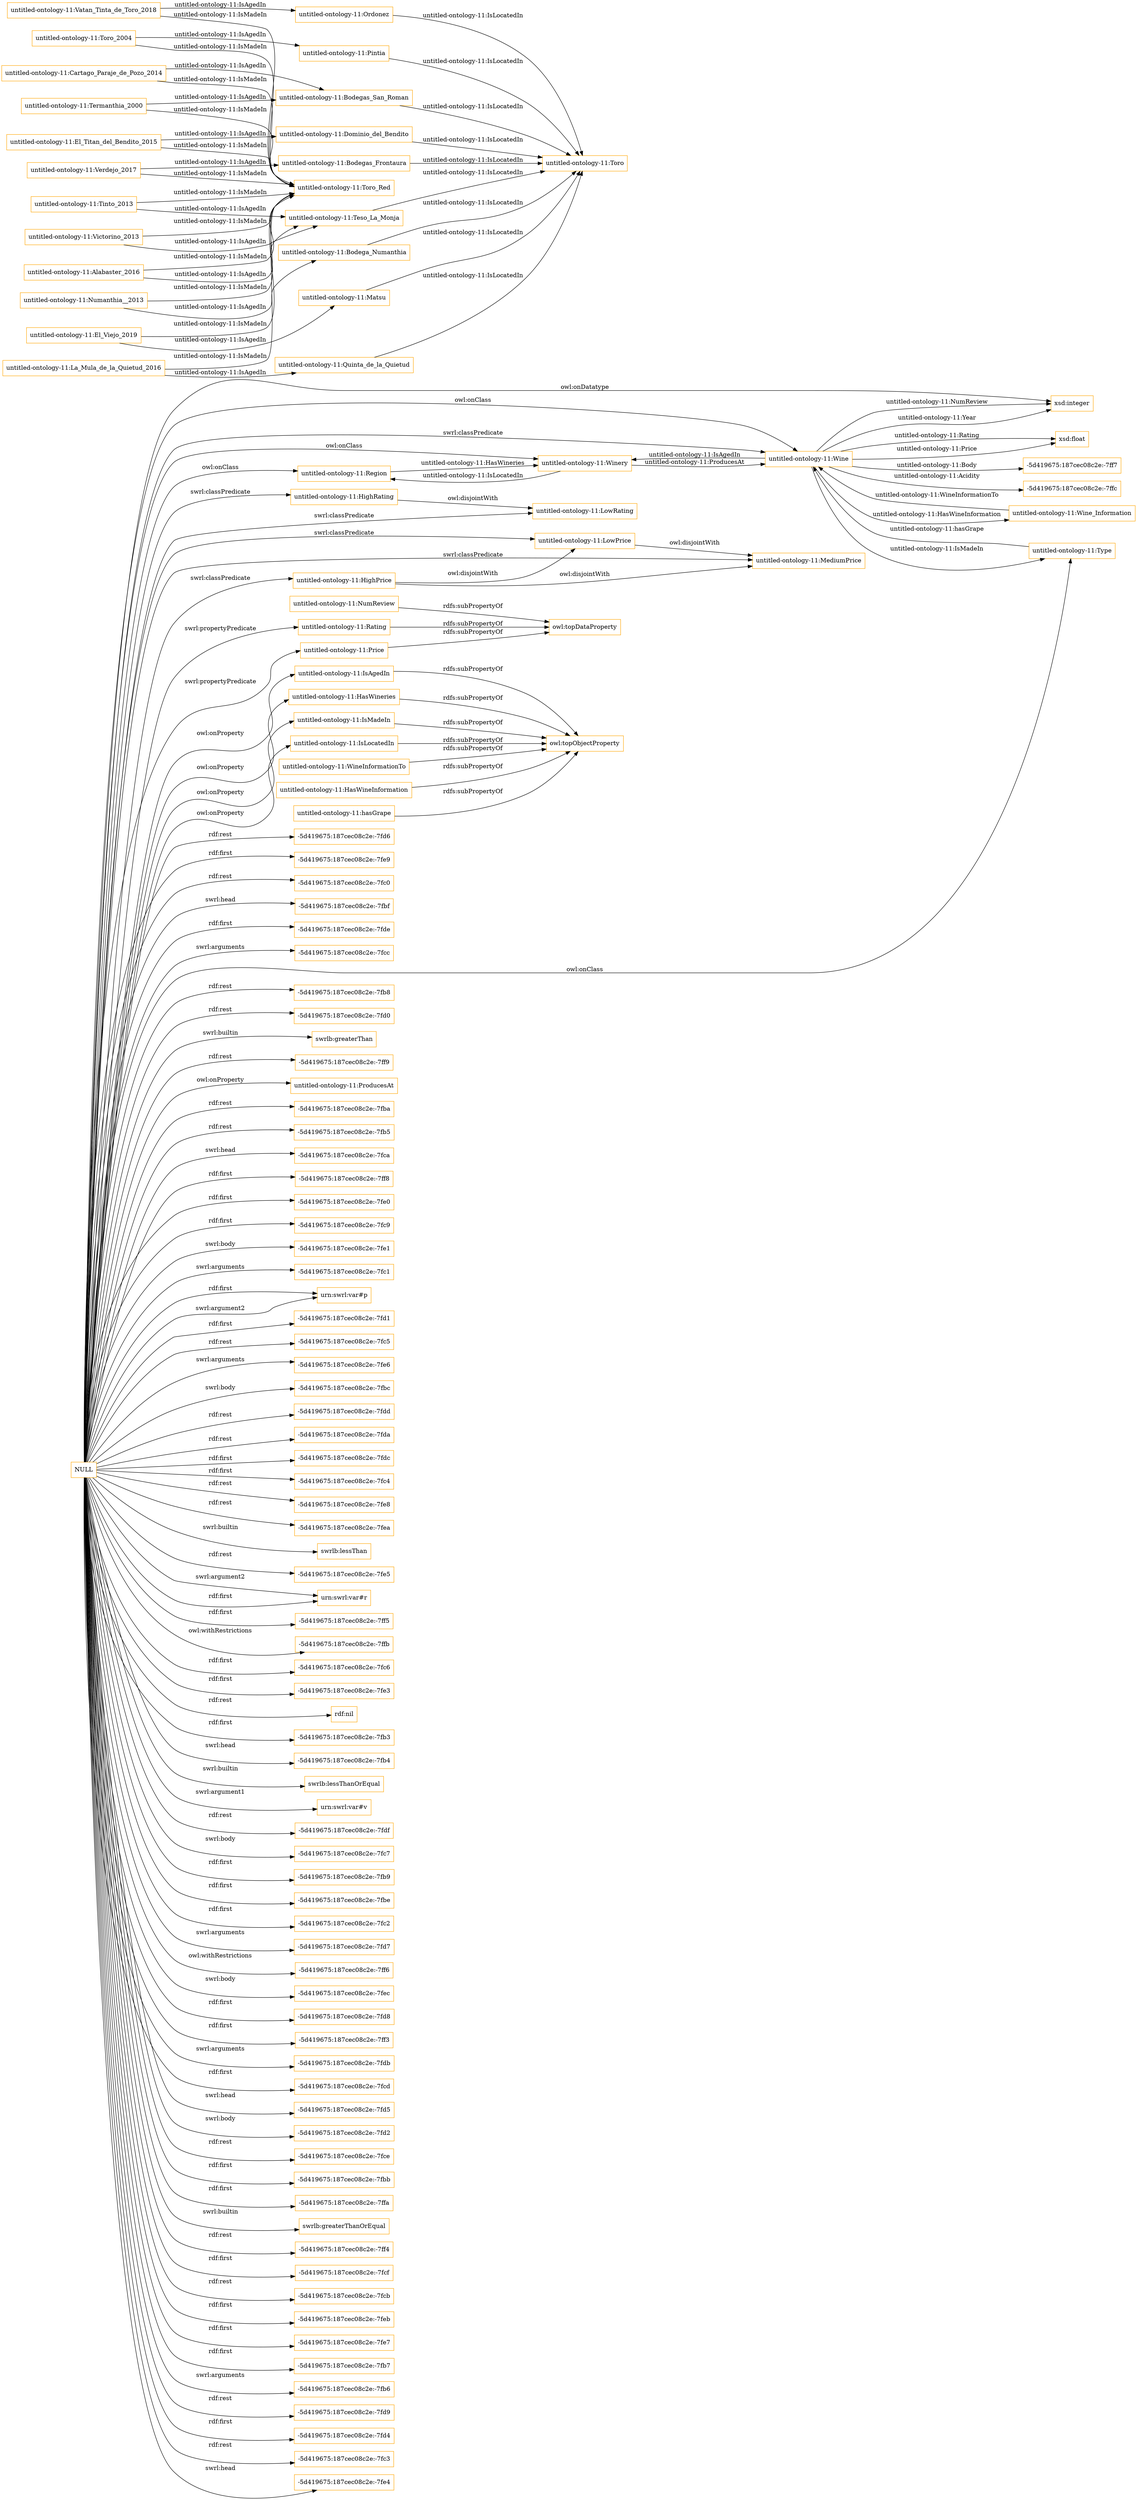 digraph ar2dtool_diagram { 
rankdir=LR;
size="1501"
node [shape = rectangle, color="orange"]; "untitled-ontology-11:Region" "untitled-ontology-11:HighRating" "untitled-ontology-11:LowRating" "untitled-ontology-11:Wine_Information" "untitled-ontology-11:Type" "untitled-ontology-11:Wine" "untitled-ontology-11:MediumPrice" "untitled-ontology-11:Winery" "untitled-ontology-11:LowPrice" "untitled-ontology-11:HighPrice" "untitled-ontology-11:Toro" ; /*classes style*/
	"untitled-ontology-11:Vatan_Tinta_de_Toro_2018" -> "untitled-ontology-11:Ordonez" [ label = "untitled-ontology-11:IsAgedIn" ];
	"untitled-ontology-11:Vatan_Tinta_de_Toro_2018" -> "untitled-ontology-11:Toro_Red" [ label = "untitled-ontology-11:IsMadeIn" ];
	"untitled-ontology-11:HasWineInformation" -> "owl:topObjectProperty" [ label = "rdfs:subPropertyOf" ];
	"untitled-ontology-11:Toro_2004" -> "untitled-ontology-11:Pintia" [ label = "untitled-ontology-11:IsAgedIn" ];
	"untitled-ontology-11:Toro_2004" -> "untitled-ontology-11:Toro_Red" [ label = "untitled-ontology-11:IsMadeIn" ];
	"untitled-ontology-11:Bodegas_San_Roman" -> "untitled-ontology-11:Toro" [ label = "untitled-ontology-11:IsLocatedIn" ];
	"untitled-ontology-11:El_Titan_del_Bendito_2015" -> "untitled-ontology-11:Toro_Red" [ label = "untitled-ontology-11:IsMadeIn" ];
	"untitled-ontology-11:El_Titan_del_Bendito_2015" -> "untitled-ontology-11:Dominio_del_Bendito" [ label = "untitled-ontology-11:IsAgedIn" ];
	"untitled-ontology-11:hasGrape" -> "owl:topObjectProperty" [ label = "rdfs:subPropertyOf" ];
	"untitled-ontology-11:Bodegas_Frontaura" -> "untitled-ontology-11:Toro" [ label = "untitled-ontology-11:IsLocatedIn" ];
	"untitled-ontology-11:Teso_La_Monja" -> "untitled-ontology-11:Toro" [ label = "untitled-ontology-11:IsLocatedIn" ];
	"untitled-ontology-11:Tinto_2013" -> "untitled-ontology-11:Toro_Red" [ label = "untitled-ontology-11:IsMadeIn" ];
	"untitled-ontology-11:Tinto_2013" -> "untitled-ontology-11:Teso_La_Monja" [ label = "untitled-ontology-11:IsAgedIn" ];
	"untitled-ontology-11:Bodega_Numanthia" -> "untitled-ontology-11:Toro" [ label = "untitled-ontology-11:IsLocatedIn" ];
	"untitled-ontology-11:LowPrice" -> "untitled-ontology-11:MediumPrice" [ label = "owl:disjointWith" ];
	"untitled-ontology-11:Price" -> "owl:topDataProperty" [ label = "rdfs:subPropertyOf" ];
	"untitled-ontology-11:Pintia" -> "untitled-ontology-11:Toro" [ label = "untitled-ontology-11:IsLocatedIn" ];
	"untitled-ontology-11:NumReview" -> "owl:topDataProperty" [ label = "rdfs:subPropertyOf" ];
	"untitled-ontology-11:Matsu" -> "untitled-ontology-11:Toro" [ label = "untitled-ontology-11:IsLocatedIn" ];
	"untitled-ontology-11:HighPrice" -> "untitled-ontology-11:MediumPrice" [ label = "owl:disjointWith" ];
	"untitled-ontology-11:HighPrice" -> "untitled-ontology-11:LowPrice" [ label = "owl:disjointWith" ];
	"untitled-ontology-11:Victorino_2013" -> "untitled-ontology-11:Teso_La_Monja" [ label = "untitled-ontology-11:IsAgedIn" ];
	"untitled-ontology-11:Victorino_2013" -> "untitled-ontology-11:Toro_Red" [ label = "untitled-ontology-11:IsMadeIn" ];
	"untitled-ontology-11:Cartago_Paraje_de_Pozo_2014" -> "untitled-ontology-11:Toro_Red" [ label = "untitled-ontology-11:IsMadeIn" ];
	"untitled-ontology-11:Cartago_Paraje_de_Pozo_2014" -> "untitled-ontology-11:Bodegas_San_Roman" [ label = "untitled-ontology-11:IsAgedIn" ];
	"untitled-ontology-11:Dominio_del_Bendito" -> "untitled-ontology-11:Toro" [ label = "untitled-ontology-11:IsLocatedIn" ];
	"untitled-ontology-11:IsAgedIn" -> "owl:topObjectProperty" [ label = "rdfs:subPropertyOf" ];
	"untitled-ontology-11:Ordonez" -> "untitled-ontology-11:Toro" [ label = "untitled-ontology-11:IsLocatedIn" ];
	"NULL" -> "untitled-ontology-11:Type" [ label = "owl:onClass" ];
	"NULL" -> "-5d419675:187cec08c2e:-7fd6" [ label = "rdf:rest" ];
	"NULL" -> "-5d419675:187cec08c2e:-7fe9" [ label = "rdf:first" ];
	"NULL" -> "-5d419675:187cec08c2e:-7fc0" [ label = "rdf:rest" ];
	"NULL" -> "-5d419675:187cec08c2e:-7fbf" [ label = "swrl:head" ];
	"NULL" -> "untitled-ontology-11:LowPrice" [ label = "swrl:classPredicate" ];
	"NULL" -> "untitled-ontology-11:IsAgedIn" [ label = "owl:onProperty" ];
	"NULL" -> "-5d419675:187cec08c2e:-7fde" [ label = "rdf:first" ];
	"NULL" -> "-5d419675:187cec08c2e:-7fcc" [ label = "swrl:arguments" ];
	"NULL" -> "xsd:integer" [ label = "owl:onDatatype" ];
	"NULL" -> "-5d419675:187cec08c2e:-7fb8" [ label = "rdf:rest" ];
	"NULL" -> "-5d419675:187cec08c2e:-7fd0" [ label = "rdf:rest" ];
	"NULL" -> "swrlb:greaterThan" [ label = "swrl:builtin" ];
	"NULL" -> "-5d419675:187cec08c2e:-7ff9" [ label = "rdf:rest" ];
	"NULL" -> "untitled-ontology-11:ProducesAt" [ label = "owl:onProperty" ];
	"NULL" -> "untitled-ontology-11:Winery" [ label = "owl:onClass" ];
	"NULL" -> "-5d419675:187cec08c2e:-7fba" [ label = "rdf:rest" ];
	"NULL" -> "-5d419675:187cec08c2e:-7fb5" [ label = "rdf:rest" ];
	"NULL" -> "-5d419675:187cec08c2e:-7fca" [ label = "swrl:head" ];
	"NULL" -> "-5d419675:187cec08c2e:-7ff8" [ label = "rdf:first" ];
	"NULL" -> "-5d419675:187cec08c2e:-7fe0" [ label = "rdf:first" ];
	"NULL" -> "-5d419675:187cec08c2e:-7fc9" [ label = "rdf:first" ];
	"NULL" -> "-5d419675:187cec08c2e:-7fe1" [ label = "swrl:body" ];
	"NULL" -> "-5d419675:187cec08c2e:-7fc1" [ label = "swrl:arguments" ];
	"NULL" -> "urn:swrl:var#p" [ label = "rdf:first" ];
	"NULL" -> "untitled-ontology-11:HasWineries" [ label = "owl:onProperty" ];
	"NULL" -> "-5d419675:187cec08c2e:-7fd1" [ label = "rdf:first" ];
	"NULL" -> "-5d419675:187cec08c2e:-7fc5" [ label = "rdf:rest" ];
	"NULL" -> "-5d419675:187cec08c2e:-7fe6" [ label = "swrl:arguments" ];
	"NULL" -> "-5d419675:187cec08c2e:-7fbc" [ label = "swrl:body" ];
	"NULL" -> "-5d419675:187cec08c2e:-7fdd" [ label = "rdf:rest" ];
	"NULL" -> "-5d419675:187cec08c2e:-7fda" [ label = "rdf:rest" ];
	"NULL" -> "-5d419675:187cec08c2e:-7fdc" [ label = "rdf:first" ];
	"NULL" -> "-5d419675:187cec08c2e:-7fc4" [ label = "rdf:first" ];
	"NULL" -> "-5d419675:187cec08c2e:-7fe8" [ label = "rdf:rest" ];
	"NULL" -> "untitled-ontology-11:Wine" [ label = "owl:onClass" ];
	"NULL" -> "-5d419675:187cec08c2e:-7fea" [ label = "rdf:rest" ];
	"NULL" -> "swrlb:lessThan" [ label = "swrl:builtin" ];
	"NULL" -> "-5d419675:187cec08c2e:-7fe5" [ label = "rdf:rest" ];
	"NULL" -> "untitled-ontology-11:LowRating" [ label = "swrl:classPredicate" ];
	"NULL" -> "urn:swrl:var#r" [ label = "swrl:argument2" ];
	"NULL" -> "-5d419675:187cec08c2e:-7ff5" [ label = "rdf:first" ];
	"NULL" -> "-5d419675:187cec08c2e:-7ffb" [ label = "owl:withRestrictions" ];
	"NULL" -> "-5d419675:187cec08c2e:-7fc6" [ label = "rdf:first" ];
	"NULL" -> "untitled-ontology-11:MediumPrice" [ label = "swrl:classPredicate" ];
	"NULL" -> "-5d419675:187cec08c2e:-7fe3" [ label = "rdf:first" ];
	"NULL" -> "rdf:nil" [ label = "rdf:rest" ];
	"NULL" -> "-5d419675:187cec08c2e:-7fb3" [ label = "rdf:first" ];
	"NULL" -> "-5d419675:187cec08c2e:-7fb4" [ label = "swrl:head" ];
	"NULL" -> "untitled-ontology-11:Price" [ label = "swrl:propertyPredicate" ];
	"NULL" -> "swrlb:lessThanOrEqual" [ label = "swrl:builtin" ];
	"NULL" -> "urn:swrl:var#v" [ label = "swrl:argument1" ];
	"NULL" -> "-5d419675:187cec08c2e:-7fdf" [ label = "rdf:rest" ];
	"NULL" -> "untitled-ontology-11:HighPrice" [ label = "swrl:classPredicate" ];
	"NULL" -> "-5d419675:187cec08c2e:-7fc7" [ label = "swrl:body" ];
	"NULL" -> "-5d419675:187cec08c2e:-7fb9" [ label = "rdf:first" ];
	"NULL" -> "-5d419675:187cec08c2e:-7fbe" [ label = "rdf:first" ];
	"NULL" -> "untitled-ontology-11:Wine" [ label = "swrl:classPredicate" ];
	"NULL" -> "-5d419675:187cec08c2e:-7fc2" [ label = "rdf:first" ];
	"NULL" -> "-5d419675:187cec08c2e:-7fd7" [ label = "swrl:arguments" ];
	"NULL" -> "-5d419675:187cec08c2e:-7ff6" [ label = "owl:withRestrictions" ];
	"NULL" -> "-5d419675:187cec08c2e:-7fec" [ label = "swrl:body" ];
	"NULL" -> "-5d419675:187cec08c2e:-7fd8" [ label = "rdf:first" ];
	"NULL" -> "-5d419675:187cec08c2e:-7ff3" [ label = "rdf:first" ];
	"NULL" -> "-5d419675:187cec08c2e:-7fdb" [ label = "swrl:arguments" ];
	"NULL" -> "-5d419675:187cec08c2e:-7fcd" [ label = "rdf:first" ];
	"NULL" -> "-5d419675:187cec08c2e:-7fd5" [ label = "swrl:head" ];
	"NULL" -> "untitled-ontology-11:Rating" [ label = "swrl:propertyPredicate" ];
	"NULL" -> "-5d419675:187cec08c2e:-7fd2" [ label = "swrl:body" ];
	"NULL" -> "-5d419675:187cec08c2e:-7fce" [ label = "rdf:rest" ];
	"NULL" -> "-5d419675:187cec08c2e:-7fbb" [ label = "rdf:first" ];
	"NULL" -> "untitled-ontology-11:IsMadeIn" [ label = "owl:onProperty" ];
	"NULL" -> "urn:swrl:var#p" [ label = "swrl:argument2" ];
	"NULL" -> "-5d419675:187cec08c2e:-7ffa" [ label = "rdf:first" ];
	"NULL" -> "swrlb:greaterThanOrEqual" [ label = "swrl:builtin" ];
	"NULL" -> "untitled-ontology-11:IsLocatedIn" [ label = "owl:onProperty" ];
	"NULL" -> "untitled-ontology-11:HighRating" [ label = "swrl:classPredicate" ];
	"NULL" -> "-5d419675:187cec08c2e:-7ff4" [ label = "rdf:rest" ];
	"NULL" -> "-5d419675:187cec08c2e:-7fcf" [ label = "rdf:first" ];
	"NULL" -> "-5d419675:187cec08c2e:-7fcb" [ label = "rdf:rest" ];
	"NULL" -> "untitled-ontology-11:Region" [ label = "owl:onClass" ];
	"NULL" -> "-5d419675:187cec08c2e:-7feb" [ label = "rdf:first" ];
	"NULL" -> "-5d419675:187cec08c2e:-7fe7" [ label = "rdf:first" ];
	"NULL" -> "urn:swrl:var#r" [ label = "rdf:first" ];
	"NULL" -> "-5d419675:187cec08c2e:-7fb7" [ label = "rdf:first" ];
	"NULL" -> "-5d419675:187cec08c2e:-7fb6" [ label = "swrl:arguments" ];
	"NULL" -> "-5d419675:187cec08c2e:-7fd9" [ label = "rdf:rest" ];
	"NULL" -> "-5d419675:187cec08c2e:-7fd4" [ label = "rdf:first" ];
	"NULL" -> "-5d419675:187cec08c2e:-7fc3" [ label = "rdf:rest" ];
	"NULL" -> "-5d419675:187cec08c2e:-7fe4" [ label = "swrl:head" ];
	"untitled-ontology-11:IsMadeIn" -> "owl:topObjectProperty" [ label = "rdfs:subPropertyOf" ];
	"untitled-ontology-11:Quinta_de_la_Quietud" -> "untitled-ontology-11:Toro" [ label = "untitled-ontology-11:IsLocatedIn" ];
	"untitled-ontology-11:HasWineries" -> "owl:topObjectProperty" [ label = "rdfs:subPropertyOf" ];
	"untitled-ontology-11:HighRating" -> "untitled-ontology-11:LowRating" [ label = "owl:disjointWith" ];
	"untitled-ontology-11:Rating" -> "owl:topDataProperty" [ label = "rdfs:subPropertyOf" ];
	"untitled-ontology-11:IsLocatedIn" -> "owl:topObjectProperty" [ label = "rdfs:subPropertyOf" ];
	"untitled-ontology-11:Termanthia_2000" -> "untitled-ontology-11:Bodegas_San_Roman" [ label = "untitled-ontology-11:IsAgedIn" ];
	"untitled-ontology-11:Termanthia_2000" -> "untitled-ontology-11:Toro_Red" [ label = "untitled-ontology-11:IsMadeIn" ];
	"untitled-ontology-11:La_Mula_de_la_Quietud_2016" -> "untitled-ontology-11:Toro_Red" [ label = "untitled-ontology-11:IsMadeIn" ];
	"untitled-ontology-11:La_Mula_de_la_Quietud_2016" -> "untitled-ontology-11:Quinta_de_la_Quietud" [ label = "untitled-ontology-11:IsAgedIn" ];
	"untitled-ontology-11:Numanthia__2013" -> "untitled-ontology-11:Toro_Red" [ label = "untitled-ontology-11:IsMadeIn" ];
	"untitled-ontology-11:Numanthia__2013" -> "untitled-ontology-11:Bodega_Numanthia" [ label = "untitled-ontology-11:IsAgedIn" ];
	"untitled-ontology-11:WineInformationTo" -> "owl:topObjectProperty" [ label = "rdfs:subPropertyOf" ];
	"untitled-ontology-11:Verdejo_2017" -> "untitled-ontology-11:Bodegas_Frontaura" [ label = "untitled-ontology-11:IsAgedIn" ];
	"untitled-ontology-11:Verdejo_2017" -> "untitled-ontology-11:Toro_Red" [ label = "untitled-ontology-11:IsMadeIn" ];
	"untitled-ontology-11:Alabaster_2016" -> "untitled-ontology-11:Teso_La_Monja" [ label = "untitled-ontology-11:IsAgedIn" ];
	"untitled-ontology-11:Alabaster_2016" -> "untitled-ontology-11:Toro_Red" [ label = "untitled-ontology-11:IsMadeIn" ];
	"untitled-ontology-11:El_Viejo_2019" -> "untitled-ontology-11:Toro_Red" [ label = "untitled-ontology-11:IsMadeIn" ];
	"untitled-ontology-11:El_Viejo_2019" -> "untitled-ontology-11:Matsu" [ label = "untitled-ontology-11:IsAgedIn" ];
	"untitled-ontology-11:Type" -> "untitled-ontology-11:Wine" [ label = "untitled-ontology-11:hasGrape" ];
	"untitled-ontology-11:Region" -> "untitled-ontology-11:Winery" [ label = "untitled-ontology-11:HasWineries" ];
	"untitled-ontology-11:Wine" -> "xsd:float" [ label = "untitled-ontology-11:Price" ];
	"untitled-ontology-11:Wine" -> "xsd:float" [ label = "untitled-ontology-11:Rating" ];
	"untitled-ontology-11:Wine_Information" -> "untitled-ontology-11:Wine" [ label = "untitled-ontology-11:WineInformationTo" ];
	"untitled-ontology-11:Wine" -> "xsd:integer" [ label = "untitled-ontology-11:NumReview" ];
	"untitled-ontology-11:Wine" -> "xsd:integer" [ label = "untitled-ontology-11:Year" ];
	"untitled-ontology-11:Winery" -> "untitled-ontology-11:Wine" [ label = "untitled-ontology-11:ProducesAt" ];
	"untitled-ontology-11:Wine" -> "untitled-ontology-11:Winery" [ label = "untitled-ontology-11:IsAgedIn" ];
	"untitled-ontology-11:Wine" -> "untitled-ontology-11:Wine_Information" [ label = "untitled-ontology-11:HasWineInformation" ];
	"untitled-ontology-11:Winery" -> "untitled-ontology-11:Region" [ label = "untitled-ontology-11:IsLocatedIn" ];
	"untitled-ontology-11:Wine" -> "-5d419675:187cec08c2e:-7ff7" [ label = "untitled-ontology-11:Body" ];
	"untitled-ontology-11:Wine" -> "untitled-ontology-11:Type" [ label = "untitled-ontology-11:IsMadeIn" ];
	"untitled-ontology-11:Wine" -> "-5d419675:187cec08c2e:-7ffc" [ label = "untitled-ontology-11:Acidity" ];

}
